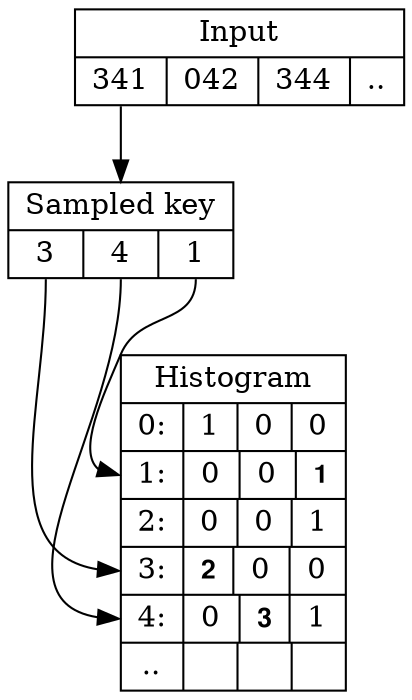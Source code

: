 digraph structs {
	rankdir=TB;
	node [shape=record,width=1.0,height=.1];

	// 341, 042, 344

	keys [label="{Input|{<k0>341|042|344|..}}"];

	key0 [label="{<label>Sampled key|{<k2>3|<k1>4|<k0>1}}"];

	hist [label="{ Histogram |
		{<h0>0:|1|0|0} |
		{<h1>1:|0|0|𝟭} |
		{<h2>2:|0|0|1} |
		{<h3>3:|𝟮|0|0} |
		{<h4>4:|0|𝟯|1} |
		{..| | | }}"];

	keys:k0 -> key0:label:n;

	key0:k2 -> hist:h3:w;
	key0:k1 -> hist:h4:w;
	key0:k0 -> hist:h1:w;
}
